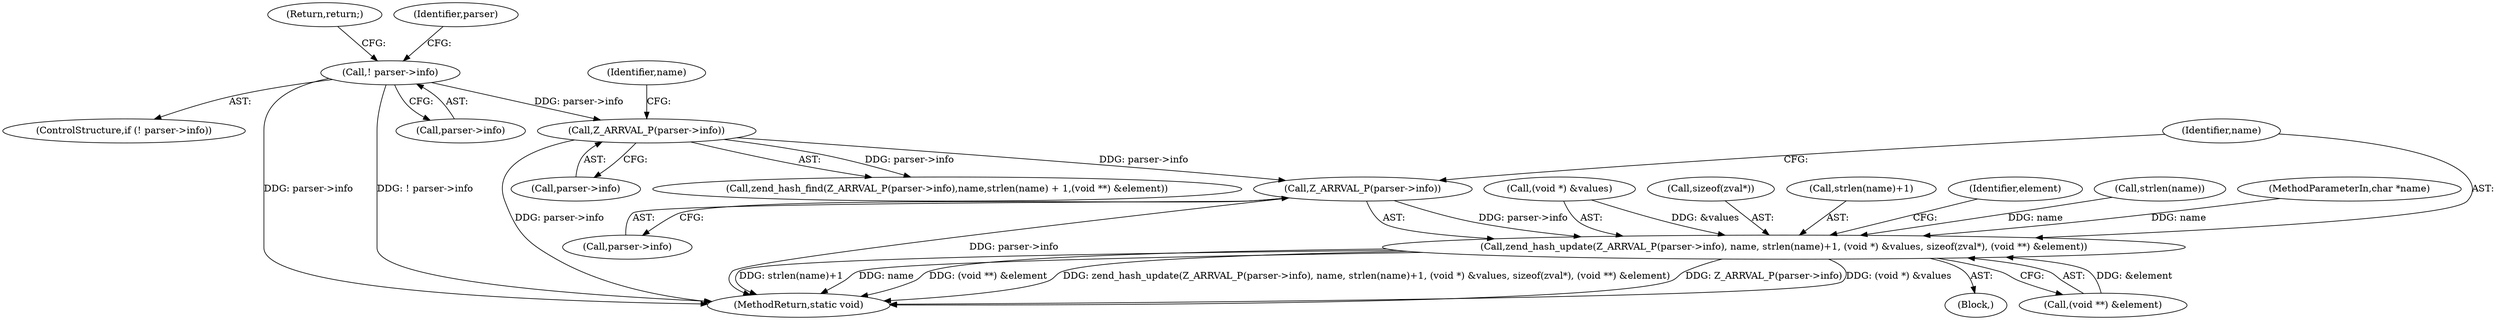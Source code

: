 digraph "0_php_dccda88f27a084bcbbb30198ace12b4e7ae961cc_3@pointer" {
"1000136" [label="(Call,Z_ARRVAL_P(parser->info))"];
"1000116" [label="(Call,Z_ARRVAL_P(parser->info))"];
"1000107" [label="(Call,! parser->info)"];
"1000135" [label="(Call,zend_hash_update(Z_ARRVAL_P(parser->info), name, strlen(name)+1, (void *) &values, sizeof(zval*), (void **) &element))"];
"1000112" [label="(Return,return;)"];
"1000115" [label="(Call,zend_hash_find(Z_ARRVAL_P(parser->info),name,strlen(name) + 1,(void **) &element))"];
"1000136" [label="(Call,Z_ARRVAL_P(parser->info))"];
"1000116" [label="(Call,Z_ARRVAL_P(parser->info))"];
"1000118" [label="(Identifier,parser)"];
"1000145" [label="(Call,(void *) &values)"];
"1000137" [label="(Call,parser->info)"];
"1000135" [label="(Call,zend_hash_update(Z_ARRVAL_P(parser->info), name, strlen(name)+1, (void *) &values, sizeof(zval*), (void **) &element))"];
"1000149" [label="(Call,sizeof(zval*))"];
"1000141" [label="(Call,strlen(name)+1)"];
"1000120" [label="(Identifier,name)"];
"1000157" [label="(Identifier,element)"];
"1000117" [label="(Call,parser->info)"];
"1000130" [label="(Block,)"];
"1000151" [label="(Call,(void **) &element)"];
"1000142" [label="(Call,strlen(name))"];
"1000102" [label="(MethodParameterIn,char *name)"];
"1000107" [label="(Call,! parser->info)"];
"1000140" [label="(Identifier,name)"];
"1000106" [label="(ControlStructure,if (! parser->info))"];
"1000165" [label="(MethodReturn,static void)"];
"1000108" [label="(Call,parser->info)"];
"1000136" -> "1000135"  [label="AST: "];
"1000136" -> "1000137"  [label="CFG: "];
"1000137" -> "1000136"  [label="AST: "];
"1000140" -> "1000136"  [label="CFG: "];
"1000136" -> "1000165"  [label="DDG: parser->info"];
"1000136" -> "1000135"  [label="DDG: parser->info"];
"1000116" -> "1000136"  [label="DDG: parser->info"];
"1000116" -> "1000115"  [label="AST: "];
"1000116" -> "1000117"  [label="CFG: "];
"1000117" -> "1000116"  [label="AST: "];
"1000120" -> "1000116"  [label="CFG: "];
"1000116" -> "1000165"  [label="DDG: parser->info"];
"1000116" -> "1000115"  [label="DDG: parser->info"];
"1000107" -> "1000116"  [label="DDG: parser->info"];
"1000107" -> "1000106"  [label="AST: "];
"1000107" -> "1000108"  [label="CFG: "];
"1000108" -> "1000107"  [label="AST: "];
"1000112" -> "1000107"  [label="CFG: "];
"1000118" -> "1000107"  [label="CFG: "];
"1000107" -> "1000165"  [label="DDG: parser->info"];
"1000107" -> "1000165"  [label="DDG: ! parser->info"];
"1000135" -> "1000130"  [label="AST: "];
"1000135" -> "1000151"  [label="CFG: "];
"1000140" -> "1000135"  [label="AST: "];
"1000141" -> "1000135"  [label="AST: "];
"1000145" -> "1000135"  [label="AST: "];
"1000149" -> "1000135"  [label="AST: "];
"1000151" -> "1000135"  [label="AST: "];
"1000157" -> "1000135"  [label="CFG: "];
"1000135" -> "1000165"  [label="DDG: strlen(name)+1"];
"1000135" -> "1000165"  [label="DDG: name"];
"1000135" -> "1000165"  [label="DDG: (void **) &element"];
"1000135" -> "1000165"  [label="DDG: zend_hash_update(Z_ARRVAL_P(parser->info), name, strlen(name)+1, (void *) &values, sizeof(zval*), (void **) &element)"];
"1000135" -> "1000165"  [label="DDG: Z_ARRVAL_P(parser->info)"];
"1000135" -> "1000165"  [label="DDG: (void *) &values"];
"1000142" -> "1000135"  [label="DDG: name"];
"1000102" -> "1000135"  [label="DDG: name"];
"1000145" -> "1000135"  [label="DDG: &values"];
"1000151" -> "1000135"  [label="DDG: &element"];
}
